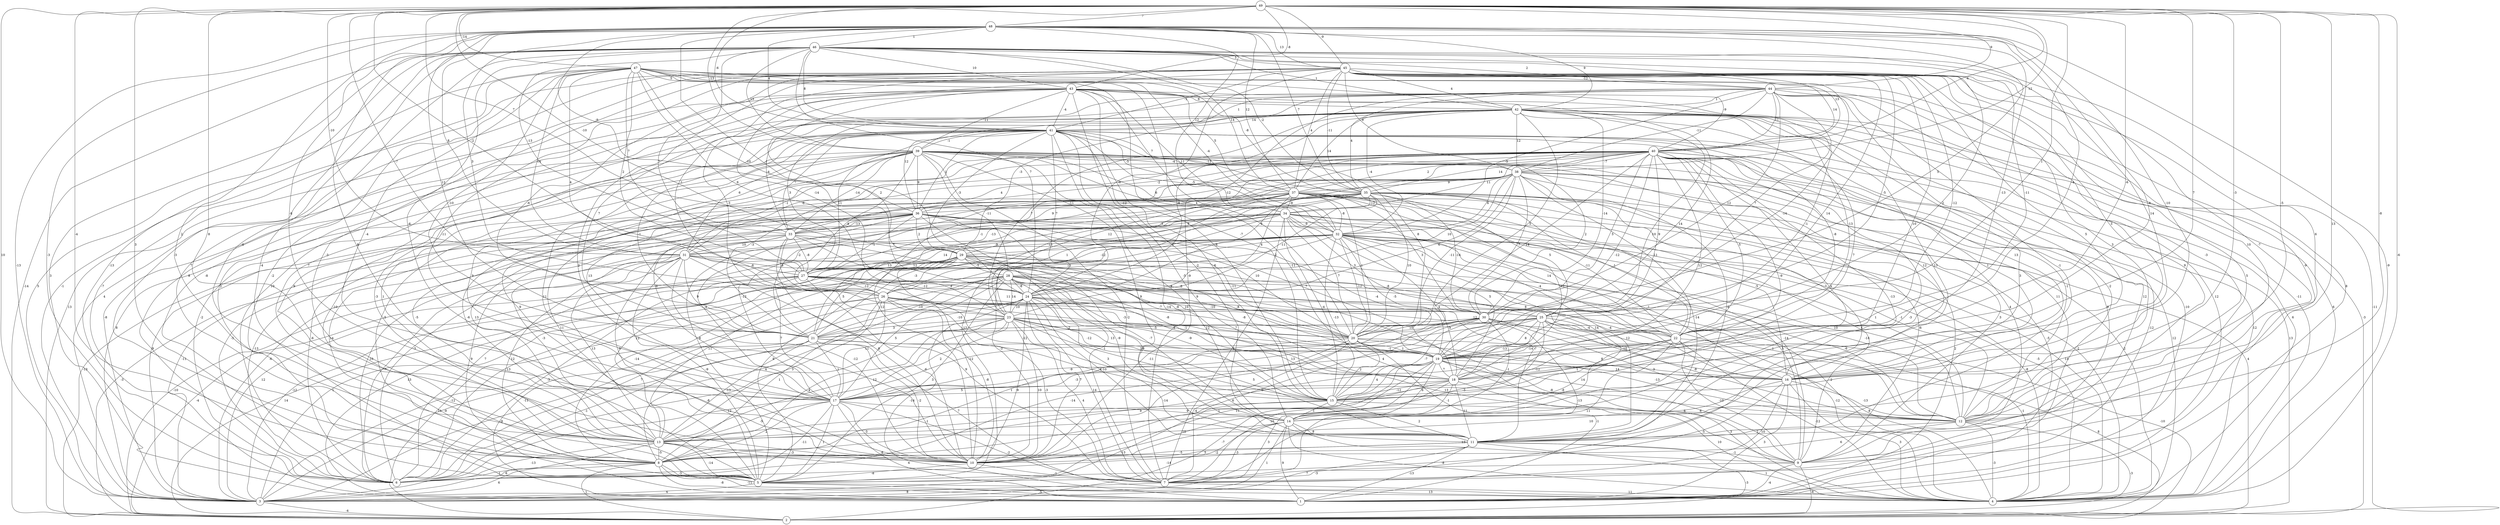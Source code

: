 graph { 
	 fontname="Helvetica,Arial,sans-serif" 
	 node [shape = circle]; 
	 49 -- 3 [label = "10"];
	 49 -- 4 [label = "-6"];
	 49 -- 5 [label = "3"];
	 49 -- 8 [label = "-4"];
	 49 -- 10 [label = "8"];
	 49 -- 11 [label = "13"];
	 49 -- 12 [label = "-8"];
	 49 -- 15 [label = "-5"];
	 49 -- 16 [label = "-3"];
	 49 -- 18 [label = "7"];
	 49 -- 19 [label = "-6"];
	 49 -- 23 [label = "-7"];
	 49 -- 25 [label = "1"];
	 49 -- 27 [label = "-2"];
	 49 -- 29 [label = "-10"];
	 49 -- 31 [label = "-10"];
	 49 -- 36 [label = "7"];
	 49 -- 38 [label = "12"];
	 49 -- 39 [label = "-13"];
	 49 -- 40 [label = "-4"];
	 49 -- 41 [label = "-6"];
	 49 -- 43 [label = "-8"];
	 49 -- 44 [label = "9"];
	 49 -- 45 [label = "-9"];
	 49 -- 47 [label = "-14"];
	 49 -- 48 [label = "7"];
	 48 -- 3 [label = "-13"];
	 48 -- 4 [label = "-9"];
	 48 -- 6 [label = "-3"];
	 48 -- 10 [label = "8"];
	 48 -- 13 [label = "2"];
	 48 -- 16 [label = "-10"];
	 48 -- 17 [label = "-8"];
	 48 -- 18 [label = "-4"];
	 48 -- 19 [label = "-13"];
	 48 -- 21 [label = "12"];
	 48 -- 22 [label = "-4"];
	 48 -- 24 [label = "-1"];
	 48 -- 26 [label = "3"];
	 48 -- 30 [label = "5"];
	 48 -- 31 [label = "8"];
	 48 -- 34 [label = "12"];
	 48 -- 35 [label = "7"];
	 48 -- 36 [label = "-9"];
	 48 -- 37 [label = "12"];
	 48 -- 41 [label = "4"];
	 48 -- 42 [label = "9"];
	 48 -- 45 [label = "13"];
	 48 -- 46 [label = "1"];
	 47 -- 1 [label = "-7"];
	 47 -- 3 [label = "5"];
	 47 -- 5 [label = "-2"];
	 47 -- 12 [label = "10"];
	 47 -- 15 [label = "-7"];
	 47 -- 17 [label = "-4"];
	 47 -- 19 [label = "-14"];
	 47 -- 20 [label = "4"];
	 47 -- 21 [label = "-10"];
	 47 -- 24 [label = "6"];
	 47 -- 26 [label = "4"];
	 47 -- 27 [label = "2"];
	 47 -- 29 [label = "-10"];
	 47 -- 31 [label = "14"];
	 47 -- 32 [label = "-4"];
	 47 -- 33 [label = "7"];
	 47 -- 35 [label = "-8"];
	 47 -- 40 [label = "-9"];
	 47 -- 43 [label = "5"];
	 46 -- 1 [label = "3"];
	 46 -- 2 [label = "-14"];
	 46 -- 5 [label = "-4"];
	 46 -- 6 [label = "-13"];
	 46 -- 8 [label = "-3"];
	 46 -- 12 [label = "6"];
	 46 -- 13 [label = "-6"];
	 46 -- 16 [label = "14"];
	 46 -- 17 [label = "-6"];
	 46 -- 19 [label = "2"];
	 46 -- 22 [label = "-11"];
	 46 -- 24 [label = "7"];
	 46 -- 27 [label = "7"];
	 46 -- 33 [label = "-13"];
	 46 -- 35 [label = "-2"];
	 46 -- 37 [label = "14"];
	 46 -- 39 [label = "-13"];
	 46 -- 40 [label = "13"];
	 46 -- 41 [label = "8"];
	 46 -- 42 [label = "1"];
	 46 -- 43 [label = "10"];
	 46 -- 44 [label = "2"];
	 46 -- 45 [label = "5"];
	 45 -- 1 [label = "8"];
	 45 -- 3 [label = "-1"];
	 45 -- 6 [label = "8"];
	 45 -- 7 [label = "5"];
	 45 -- 8 [label = "7"];
	 45 -- 9 [label = "-9"];
	 45 -- 10 [label = "2"];
	 45 -- 12 [label = "-7"];
	 45 -- 13 [label = "-3"];
	 45 -- 14 [label = "3"];
	 45 -- 15 [label = "5"];
	 45 -- 16 [label = "3"];
	 45 -- 17 [label = "-11"];
	 45 -- 18 [label = "10"];
	 45 -- 19 [label = "14"];
	 45 -- 21 [label = "-6"];
	 45 -- 22 [label = "-12"];
	 45 -- 23 [label = "-14"];
	 45 -- 24 [label = "-6"];
	 45 -- 25 [label = "-5"];
	 45 -- 26 [label = "-1"];
	 45 -- 35 [label = "-11"];
	 45 -- 37 [label = "4"];
	 45 -- 38 [label = "9"];
	 45 -- 40 [label = "14"];
	 45 -- 41 [label = "-1"];
	 45 -- 42 [label = "4"];
	 45 -- 44 [label = "-12"];
	 44 -- 1 [label = "12"];
	 44 -- 2 [label = "-11"];
	 44 -- 6 [label = "10"];
	 44 -- 7 [label = "-2"];
	 44 -- 10 [label = "-9"];
	 44 -- 11 [label = "-1"];
	 44 -- 12 [label = "-3"];
	 44 -- 19 [label = "-1"];
	 44 -- 21 [label = "7"];
	 44 -- 29 [label = "-3"];
	 44 -- 30 [label = "12"];
	 44 -- 32 [label = "-5"];
	 44 -- 35 [label = "4"];
	 44 -- 38 [label = "-11"];
	 44 -- 40 [label = "11"];
	 44 -- 41 [label = "1"];
	 44 -- 42 [label = "1"];
	 43 -- 2 [label = "13"];
	 43 -- 3 [label = "4"];
	 43 -- 4 [label = "-11"];
	 43 -- 8 [label = "-8"];
	 43 -- 11 [label = "-2"];
	 43 -- 13 [label = "7"];
	 43 -- 15 [label = "6"];
	 43 -- 19 [label = "14"];
	 43 -- 23 [label = "-3"];
	 43 -- 24 [label = "2"];
	 43 -- 25 [label = "7"];
	 43 -- 32 [label = "11"];
	 43 -- 34 [label = "7"];
	 43 -- 37 [label = "5"];
	 43 -- 39 [label = "-11"];
	 43 -- 41 [label = "-4"];
	 43 -- 42 [label = "6"];
	 42 -- 1 [label = "-10"];
	 42 -- 2 [label = "-3"];
	 42 -- 4 [label = "6"];
	 42 -- 5 [label = "-3"];
	 42 -- 8 [label = "2"];
	 42 -- 11 [label = "3"];
	 42 -- 12 [label = "9"];
	 42 -- 14 [label = "13"];
	 42 -- 15 [label = "7"];
	 42 -- 19 [label = "10"];
	 42 -- 20 [label = "5"];
	 42 -- 22 [label = "-13"];
	 42 -- 23 [label = "7"];
	 42 -- 24 [label = "-8"];
	 42 -- 27 [label = "3"];
	 42 -- 30 [label = "-14"];
	 42 -- 32 [label = "-4"];
	 42 -- 33 [label = "-4"];
	 42 -- 36 [label = "12"];
	 42 -- 37 [label = "14"];
	 42 -- 38 [label = "12"];
	 42 -- 41 [label = "14"];
	 41 -- 3 [label = "-8"];
	 41 -- 4 [label = "6"];
	 41 -- 5 [label = "-10"];
	 41 -- 7 [label = "-14"];
	 41 -- 9 [label = "12"];
	 41 -- 10 [label = "11"];
	 41 -- 13 [label = "9"];
	 41 -- 14 [label = "-5"];
	 41 -- 15 [label = "-6"];
	 41 -- 16 [label = "13"];
	 41 -- 20 [label = "8"];
	 41 -- 21 [label = "-1"];
	 41 -- 22 [label = "-8"];
	 41 -- 24 [label = "7"];
	 41 -- 27 [label = "11"];
	 41 -- 29 [label = "-3"];
	 41 -- 31 [label = "6"];
	 41 -- 32 [label = "-5"];
	 41 -- 33 [label = "7"];
	 41 -- 35 [label = "-13"];
	 41 -- 36 [label = "1"];
	 41 -- 37 [label = "-5"];
	 41 -- 39 [label = "-1"];
	 40 -- 1 [label = "-12"];
	 40 -- 2 [label = "13"];
	 40 -- 4 [label = "12"];
	 40 -- 5 [label = "-6"];
	 40 -- 7 [label = "-3"];
	 40 -- 9 [label = "9"];
	 40 -- 10 [label = "-12"];
	 40 -- 11 [label = "-13"];
	 40 -- 14 [label = "4"];
	 40 -- 15 [label = "-9"];
	 40 -- 16 [label = "1"];
	 40 -- 17 [label = "13"];
	 40 -- 18 [label = "12"];
	 40 -- 19 [label = "-12"];
	 40 -- 20 [label = "14"];
	 40 -- 21 [label = "-3"];
	 40 -- 22 [label = "5"];
	 40 -- 23 [label = "12"];
	 40 -- 24 [label = "6"];
	 40 -- 25 [label = "9"];
	 40 -- 27 [label = "9"];
	 40 -- 30 [label = "5"];
	 40 -- 31 [label = "-6"];
	 40 -- 33 [label = "4"];
	 40 -- 34 [label = "11"];
	 40 -- 35 [label = "14"];
	 40 -- 36 [label = "-2"];
	 40 -- 37 [label = "2"];
	 40 -- 38 [label = "-7"];
	 39 -- 3 [label = "8"];
	 39 -- 5 [label = "-5"];
	 39 -- 6 [label = "-2"];
	 39 -- 7 [label = "-2"];
	 39 -- 9 [label = "4"];
	 39 -- 10 [label = "9"];
	 39 -- 11 [label = "9"];
	 39 -- 12 [label = "-1"];
	 39 -- 13 [label = "1"];
	 39 -- 14 [label = "8"];
	 39 -- 16 [label = "12"];
	 39 -- 17 [label = "9"];
	 39 -- 18 [label = "-11"];
	 39 -- 26 [label = "4"];
	 39 -- 28 [label = "-11"];
	 39 -- 30 [label = "2"];
	 39 -- 31 [label = "-1"];
	 39 -- 32 [label = "6"];
	 39 -- 33 [label = "-14"];
	 39 -- 36 [label = "9"];
	 39 -- 38 [label = "-4"];
	 38 -- 1 [label = "-5"];
	 38 -- 4 [label = "12"];
	 38 -- 5 [label = "11"];
	 38 -- 9 [label = "3"];
	 38 -- 11 [label = "-8"];
	 38 -- 12 [label = "11"];
	 38 -- 17 [label = "6"];
	 38 -- 20 [label = "-11"];
	 38 -- 21 [label = "-2"];
	 38 -- 22 [label = "11"];
	 38 -- 23 [label = "6"];
	 38 -- 24 [label = "10"];
	 38 -- 30 [label = "-7"];
	 38 -- 32 [label = "6"];
	 38 -- 33 [label = "-11"];
	 38 -- 36 [label = "-12"];
	 38 -- 37 [label = "9"];
	 37 -- 2 [label = "4"];
	 37 -- 4 [label = "-2"];
	 37 -- 6 [label = "-3"];
	 37 -- 9 [label = "4"];
	 37 -- 13 [label = "-5"];
	 37 -- 16 [label = "-5"];
	 37 -- 17 [label = "-12"];
	 37 -- 18 [label = "-11"];
	 37 -- 20 [label = "1"];
	 37 -- 21 [label = "13"];
	 37 -- 22 [label = "-11"];
	 37 -- 23 [label = "1"];
	 37 -- 24 [label = "4"];
	 37 -- 27 [label = "-13"];
	 37 -- 30 [label = "3"];
	 37 -- 32 [label = "-8"];
	 37 -- 34 [label = "-8"];
	 37 -- 36 [label = "-12"];
	 36 -- 1 [label = "9"];
	 36 -- 2 [label = "-13"];
	 36 -- 3 [label = "-11"];
	 36 -- 4 [label = "-5"];
	 36 -- 5 [label = "-6"];
	 36 -- 6 [label = "-13"];
	 36 -- 7 [label = "-1"];
	 36 -- 8 [label = "14"];
	 36 -- 12 [label = "1"];
	 36 -- 15 [label = "-8"];
	 36 -- 17 [label = "-4"];
	 36 -- 18 [label = "-4"];
	 36 -- 19 [label = "7"];
	 36 -- 20 [label = "10"];
	 36 -- 27 [label = "-1"];
	 36 -- 29 [label = "2"];
	 36 -- 33 [label = "-13"];
	 35 -- 1 [label = "2"];
	 35 -- 3 [label = "9"];
	 35 -- 4 [label = "2"];
	 35 -- 5 [label = "8"];
	 35 -- 6 [label = "-6"];
	 35 -- 9 [label = "-6"];
	 35 -- 10 [label = "-12"];
	 35 -- 11 [label = "-14"];
	 35 -- 13 [label = "13"];
	 35 -- 16 [label = "7"];
	 35 -- 20 [label = "10"];
	 35 -- 22 [label = "-1"];
	 35 -- 24 [label = "-11"];
	 35 -- 25 [label = "5"];
	 35 -- 26 [label = "-13"];
	 35 -- 29 [label = "9"];
	 35 -- 30 [label = "-14"];
	 35 -- 34 [label = "-12"];
	 34 -- 3 [label = "-6"];
	 34 -- 4 [label = "14"];
	 34 -- 6 [label = "-3"];
	 34 -- 7 [label = "1"];
	 34 -- 9 [label = "-14"];
	 34 -- 12 [label = "-1"];
	 34 -- 15 [label = "-4"];
	 34 -- 18 [label = "5"];
	 34 -- 20 [label = "7"];
	 34 -- 21 [label = "-3"];
	 34 -- 22 [label = "14"];
	 34 -- 26 [label = "-12"];
	 34 -- 27 [label = "-9"];
	 34 -- 30 [label = "3"];
	 34 -- 31 [label = "-1"];
	 34 -- 32 [label = "-9"];
	 34 -- 33 [label = "-3"];
	 33 -- 2 [label = "-3"];
	 33 -- 6 [label = "10"];
	 33 -- 10 [label = "8"];
	 33 -- 11 [label = "-9"];
	 33 -- 13 [label = "-3"];
	 33 -- 18 [label = "10"];
	 33 -- 20 [label = "-11"];
	 33 -- 26 [label = "-9"];
	 33 -- 27 [label = "-8"];
	 33 -- 31 [label = "10"];
	 32 -- 4 [label = "-8"];
	 32 -- 5 [label = "9"];
	 32 -- 6 [label = "7"];
	 32 -- 9 [label = "5"];
	 32 -- 10 [label = "-3"];
	 32 -- 11 [label = "12"];
	 32 -- 12 [label = "10"];
	 32 -- 13 [label = "12"];
	 32 -- 14 [label = "14"];
	 32 -- 15 [label = "-13"];
	 32 -- 16 [label = "-1"];
	 32 -- 18 [label = "4"];
	 32 -- 19 [label = "-5"];
	 32 -- 20 [label = "-12"];
	 32 -- 22 [label = "-4"];
	 32 -- 26 [label = "11"];
	 32 -- 27 [label = "14"];
	 32 -- 28 [label = "2"];
	 32 -- 29 [label = "2"];
	 32 -- 31 [label = "7"];
	 31 -- 2 [label = "-10"];
	 31 -- 4 [label = "-2"];
	 31 -- 5 [label = "-9"];
	 31 -- 6 [label = "-7"];
	 31 -- 7 [label = "9"];
	 31 -- 8 [label = "12"];
	 31 -- 10 [label = "-12"];
	 31 -- 13 [label = "13"];
	 31 -- 18 [label = "-8"];
	 31 -- 21 [label = "9"];
	 31 -- 27 [label = "-6"];
	 31 -- 30 [label = "-8"];
	 30 -- 4 [label = "8"];
	 30 -- 6 [label = "-14"];
	 30 -- 7 [label = "-13"];
	 30 -- 8 [label = "1"];
	 30 -- 10 [label = "9"];
	 30 -- 12 [label = "-3"];
	 30 -- 14 [label = "-1"];
	 30 -- 15 [label = "-7"];
	 30 -- 17 [label = "13"];
	 30 -- 20 [label = "10"];
	 30 -- 21 [label = "-2"];
	 29 -- 1 [label = "13"];
	 29 -- 3 [label = "12"];
	 29 -- 6 [label = "13"];
	 29 -- 8 [label = "-14"];
	 29 -- 10 [label = "-12"];
	 29 -- 11 [label = "7"];
	 29 -- 12 [label = "-14"];
	 29 -- 13 [label = "11"];
	 29 -- 14 [label = "-7"];
	 29 -- 19 [label = "-8"];
	 29 -- 20 [label = "9"];
	 29 -- 21 [label = "5"];
	 29 -- 25 [label = "-8"];
	 29 -- 27 [label = "12"];
	 29 -- 28 [label = "-5"];
	 28 -- 2 [label = "14"];
	 28 -- 3 [label = "1"];
	 28 -- 5 [label = "3"];
	 28 -- 6 [label = "7"];
	 28 -- 8 [label = "4"];
	 28 -- 11 [label = "3"];
	 28 -- 12 [label = "-6"];
	 28 -- 14 [label = "8"];
	 28 -- 15 [label = "-9"];
	 28 -- 16 [label = "-4"];
	 28 -- 17 [label = "5"];
	 28 -- 18 [label = "2"];
	 28 -- 20 [label = "-7"];
	 28 -- 21 [label = "-10"];
	 28 -- 22 [label = "8"];
	 28 -- 23 [label = "14"];
	 28 -- 24 [label = "-8"];
	 28 -- 26 [label = "8"];
	 27 -- 2 [label = "-4"];
	 27 -- 3 [label = "-12"];
	 27 -- 6 [label = "-3"];
	 27 -- 10 [label = "-6"];
	 27 -- 12 [label = "1"];
	 27 -- 15 [label = "-12"];
	 27 -- 17 [label = "7"];
	 27 -- 22 [label = "7"];
	 27 -- 24 [label = "-12"];
	 27 -- 25 [label = "11"];
	 27 -- 26 [label = "-12"];
	 26 -- 1 [label = "-11"];
	 26 -- 2 [label = "11"];
	 26 -- 4 [label = "-12"];
	 26 -- 7 [label = "-3"];
	 26 -- 8 [label = "1"];
	 26 -- 10 [label = "-8"];
	 26 -- 13 [label = "3"];
	 26 -- 17 [label = "11"];
	 26 -- 19 [label = "-1"];
	 26 -- 20 [label = "-3"];
	 26 -- 22 [label = "12"];
	 26 -- 25 [label = "-10"];
	 25 -- 2 [label = "-10"];
	 25 -- 3 [label = "12"];
	 25 -- 4 [label = "-1"];
	 25 -- 10 [label = "-3"];
	 25 -- 12 [label = "-8"];
	 25 -- 16 [label = "-10"];
	 25 -- 17 [label = "4"];
	 25 -- 18 [label = "-13"];
	 25 -- 19 [label = "8"];
	 25 -- 20 [label = "-9"];
	 25 -- 21 [label = "-5"];
	 25 -- 22 [label = "-4"];
	 24 -- 1 [label = "-14"];
	 24 -- 3 [label = "-12"];
	 24 -- 5 [label = "9"];
	 24 -- 7 [label = "14"];
	 24 -- 9 [label = "14"];
	 24 -- 10 [label = "7"];
	 24 -- 11 [label = "-10"];
	 24 -- 18 [label = "-12"];
	 24 -- 19 [label = "7"];
	 24 -- 20 [label = "-8"];
	 24 -- 21 [label = "-10"];
	 24 -- 23 [label = "10"];
	 23 -- 3 [label = "-9"];
	 23 -- 6 [label = "-8"];
	 23 -- 7 [label = "4"];
	 23 -- 8 [label = "4"];
	 23 -- 9 [label = "13"];
	 23 -- 10 [label = "10"];
	 23 -- 11 [label = "5"];
	 23 -- 13 [label = "12"];
	 23 -- 15 [label = "-11"];
	 23 -- 16 [label = "-1"];
	 23 -- 17 [label = "2"];
	 23 -- 19 [label = "13"];
	 23 -- 20 [label = "12"];
	 23 -- 21 [label = "3"];
	 22 -- 2 [label = "8"];
	 22 -- 4 [label = "-12"];
	 22 -- 7 [label = "11"];
	 22 -- 8 [label = "6"];
	 22 -- 9 [label = "-10"];
	 22 -- 13 [label = "-8"];
	 22 -- 15 [label = "1"];
	 22 -- 17 [label = "-12"];
	 22 -- 19 [label = "-14"];
	 21 -- 3 [label = "-9"];
	 21 -- 6 [label = "-1"];
	 21 -- 7 [label = "7"];
	 21 -- 10 [label = "-2"];
	 21 -- 13 [label = "-13"];
	 21 -- 15 [label = "4"];
	 21 -- 17 [label = "1"];
	 21 -- 19 [label = "5"];
	 20 -- 1 [label = "-1"];
	 20 -- 7 [label = "-4"];
	 20 -- 10 [label = "-14"];
	 20 -- 12 [label = "-13"];
	 20 -- 15 [label = "2"];
	 20 -- 16 [label = "8"];
	 20 -- 17 [label = "-9"];
	 20 -- 19 [label = "1"];
	 19 -- 2 [label = "-7"];
	 19 -- 4 [label = "3"];
	 19 -- 7 [label = "10"];
	 19 -- 8 [label = "1"];
	 19 -- 9 [label = "6"];
	 19 -- 10 [label = "11"];
	 19 -- 12 [label = "-8"];
	 19 -- 14 [label = "6"];
	 19 -- 15 [label = "4"];
	 19 -- 16 [label = "14"];
	 19 -- 17 [label = "-3"];
	 19 -- 18 [label = "7"];
	 18 -- 3 [label = "3"];
	 18 -- 4 [label = "10"];
	 18 -- 11 [label = "11"];
	 18 -- 13 [label = "9"];
	 18 -- 14 [label = "-1"];
	 18 -- 15 [label = "-12"];
	 18 -- 17 [label = "5"];
	 17 -- 1 [label = "-8"];
	 17 -- 4 [label = "-2"];
	 17 -- 5 [label = "1"];
	 17 -- 6 [label = "-11"];
	 17 -- 8 [label = "2"];
	 17 -- 10 [label = "-3"];
	 17 -- 13 [label = "-5"];
	 17 -- 14 [label = "9"];
	 16 -- 1 [label = "3"];
	 16 -- 4 [label = "3"];
	 16 -- 5 [label = "-5"];
	 16 -- 7 [label = "10"];
	 16 -- 8 [label = "10"];
	 16 -- 12 [label = "-13"];
	 15 -- 3 [label = "-13"];
	 15 -- 11 [label = "2"];
	 15 -- 12 [label = "6"];
	 15 -- 13 [label = "-1"];
	 15 -- 14 [label = "1"];
	 14 -- 1 [label = "9"];
	 14 -- 3 [label = "1"];
	 14 -- 4 [label = "-8"];
	 14 -- 5 [label = "-2"];
	 14 -- 7 [label = "-3"];
	 14 -- 9 [label = "13"];
	 14 -- 11 [label = "8"];
	 14 -- 13 [label = "-10"];
	 13 -- 3 [label = "6"];
	 13 -- 5 [label = "-14"];
	 13 -- 6 [label = "-13"];
	 13 -- 7 [label = "6"];
	 13 -- 8 [label = "-5"];
	 13 -- 10 [label = "-3"];
	 12 -- 2 [label = "-3"];
	 12 -- 4 [label = "-3"];
	 12 -- 8 [label = "6"];
	 12 -- 11 [label = "2"];
	 11 -- 1 [label = "-13"];
	 11 -- 2 [label = "-3"];
	 11 -- 3 [label = "7"];
	 11 -- 4 [label = "1"];
	 11 -- 6 [label = "-14"];
	 11 -- 8 [label = "-5"];
	 11 -- 9 [label = "-1"];
	 11 -- 10 [label = "5"];
	 10 -- 5 [label = "-8"];
	 10 -- 7 [label = "-1"];
	 9 -- 1 [label = "-4"];
	 9 -- 2 [label = "-8"];
	 9 -- 5 [label = "-3"];
	 8 -- 1 [label = "-8"];
	 8 -- 2 [label = "1"];
	 8 -- 3 [label = "6"];
	 8 -- 4 [label = "-11"];
	 8 -- 5 [label = "-3"];
	 8 -- 6 [label = "-1"];
	 7 -- 3 [label = "8"];
	 7 -- 4 [label = "11"];
	 5 -- 1 [label = "-5"];
	 5 -- 3 [label = "6"];
	 5 -- 4 [label = "13"];
	 3 -- 2 [label = "-4"];
	 1;
	 2;
	 3;
	 4;
	 5;
	 6;
	 7;
	 8;
	 9;
	 10;
	 11;
	 12;
	 13;
	 14;
	 15;
	 16;
	 17;
	 18;
	 19;
	 20;
	 21;
	 22;
	 23;
	 24;
	 25;
	 26;
	 27;
	 28;
	 29;
	 30;
	 31;
	 32;
	 33;
	 34;
	 35;
	 36;
	 37;
	 38;
	 39;
	 40;
	 41;
	 42;
	 43;
	 44;
	 45;
	 46;
	 47;
	 48;
	 49;
}
